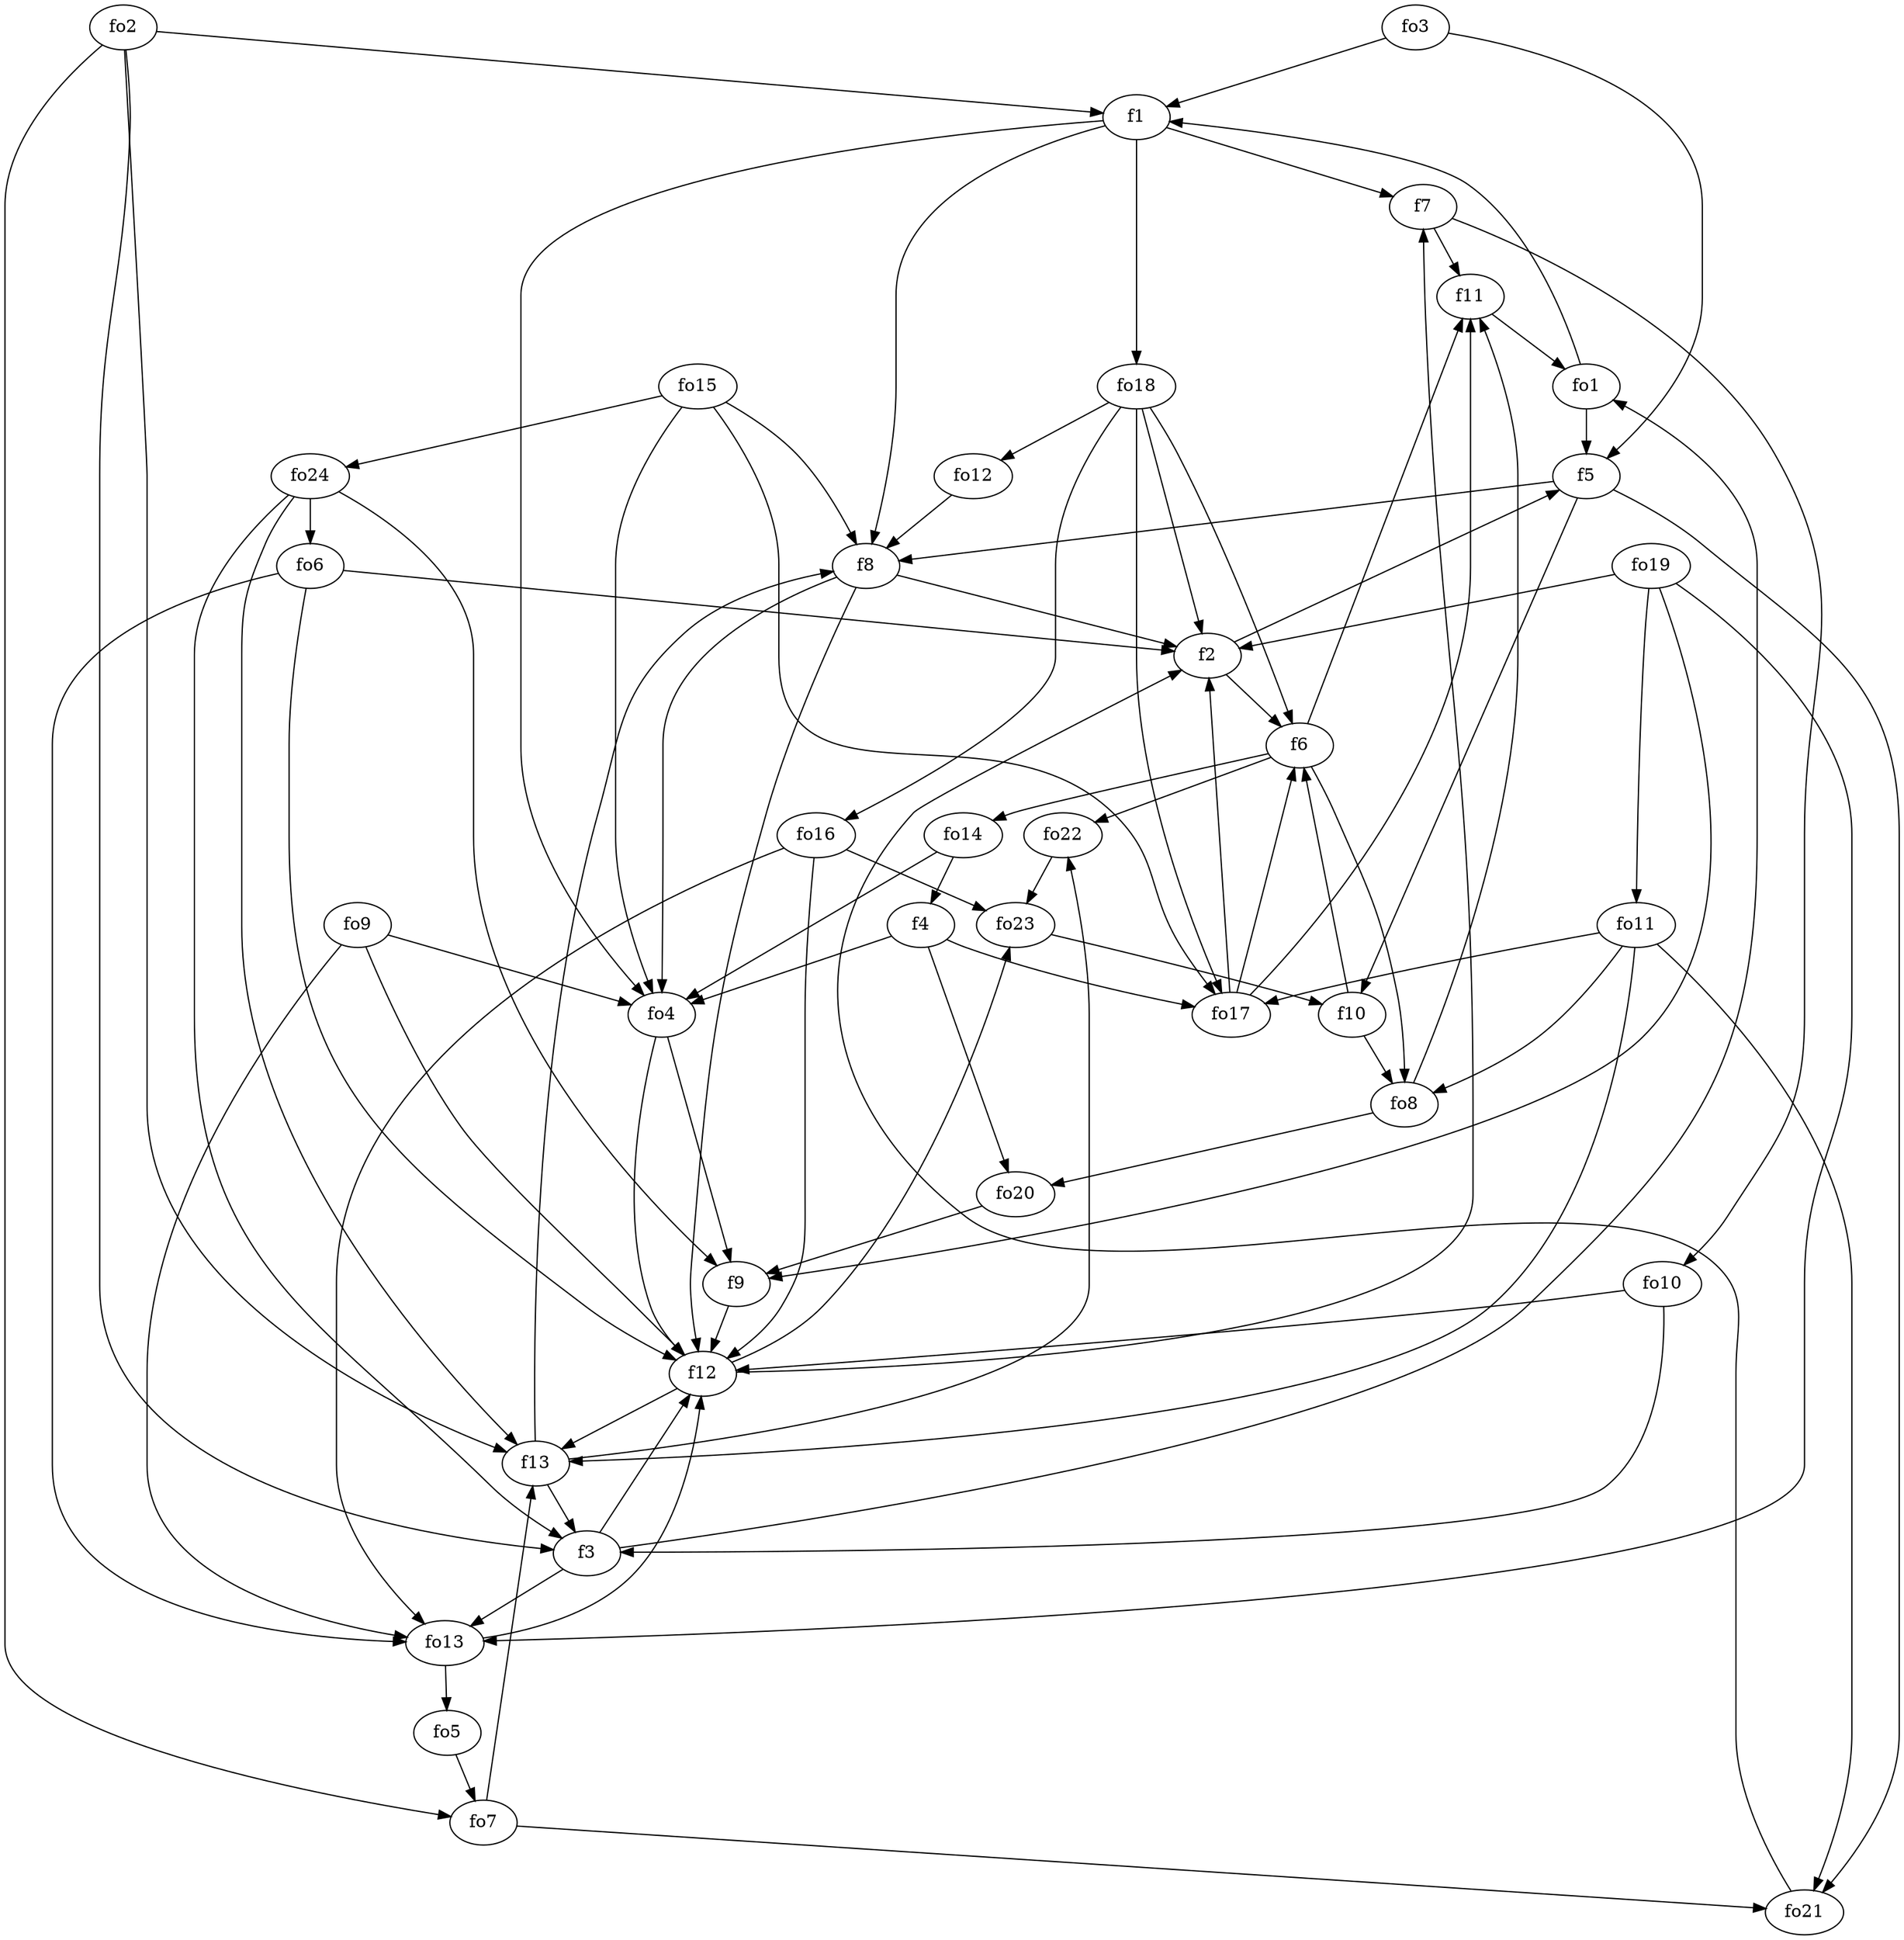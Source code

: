 strict digraph  {
f1;
f2;
f3;
f4;
f5;
f6;
f7;
f8;
f9;
f10;
f11;
f12;
f13;
fo1;
fo2;
fo3;
fo4;
fo5;
fo6;
fo7;
fo8;
fo9;
fo10;
fo11;
fo12;
fo13;
fo14;
fo15;
fo16;
fo17;
fo18;
fo19;
fo20;
fo21;
fo22;
fo23;
fo24;
f1 -> fo18  [weight=2];
f1 -> f8  [weight=2];
f1 -> f7  [weight=2];
f1 -> fo4  [weight=2];
f2 -> f6  [weight=2];
f2 -> f5  [weight=2];
f3 -> f12  [weight=2];
f3 -> fo1  [weight=2];
f3 -> fo13  [weight=2];
f4 -> fo20  [weight=2];
f4 -> fo17  [weight=2];
f4 -> fo4  [weight=2];
f5 -> f10  [weight=2];
f5 -> fo21  [weight=2];
f5 -> f8  [weight=2];
f6 -> fo22  [weight=2];
f6 -> fo14  [weight=2];
f6 -> fo8  [weight=2];
f6 -> f11  [weight=2];
f7 -> f11  [weight=2];
f7 -> fo10  [weight=2];
f8 -> f12  [weight=2];
f8 -> fo4  [weight=2];
f8 -> f2  [weight=2];
f9 -> f12  [weight=2];
f10 -> fo8  [weight=2];
f10 -> f6  [weight=2];
f11 -> fo1  [weight=2];
f12 -> fo23  [weight=2];
f12 -> f7  [weight=2];
f12 -> f13  [weight=2];
f13 -> f8  [weight=2];
f13 -> f3  [weight=2];
f13 -> fo22  [weight=2];
fo1 -> f1  [weight=2];
fo1 -> f5  [weight=2];
fo2 -> f3  [weight=2];
fo2 -> f1  [weight=2];
fo2 -> fo7  [weight=2];
fo2 -> f13  [weight=2];
fo3 -> f5  [weight=2];
fo3 -> f1  [weight=2];
fo4 -> f9  [weight=2];
fo4 -> f12  [weight=2];
fo5 -> fo7  [weight=2];
fo6 -> f12  [weight=2];
fo6 -> fo13  [weight=2];
fo6 -> f2  [weight=2];
fo7 -> fo21  [weight=2];
fo7 -> f13  [weight=2];
fo8 -> fo20  [weight=2];
fo8 -> f11  [weight=2];
fo9 -> f12  [weight=2];
fo9 -> fo4  [weight=2];
fo9 -> fo13  [weight=2];
fo10 -> f12  [weight=2];
fo10 -> f3  [weight=2];
fo11 -> fo17  [weight=2];
fo11 -> fo8  [weight=2];
fo11 -> f13  [weight=2];
fo11 -> fo21  [weight=2];
fo12 -> f8  [weight=2];
fo13 -> f12  [weight=2];
fo13 -> fo5  [weight=2];
fo14 -> fo4  [weight=2];
fo14 -> f4  [weight=2];
fo15 -> fo24  [weight=2];
fo15 -> fo4  [weight=2];
fo15 -> f8  [weight=2];
fo15 -> fo17  [weight=2];
fo16 -> fo13  [weight=2];
fo16 -> f12  [weight=2];
fo16 -> fo23  [weight=2];
fo17 -> f6  [weight=2];
fo17 -> f2  [weight=2];
fo17 -> f11  [weight=2];
fo18 -> fo17  [weight=2];
fo18 -> f2  [weight=2];
fo18 -> fo16  [weight=2];
fo18 -> fo12  [weight=2];
fo18 -> f6  [weight=2];
fo19 -> fo11  [weight=2];
fo19 -> f2  [weight=2];
fo19 -> f9  [weight=2];
fo19 -> fo13  [weight=2];
fo20 -> f9  [weight=2];
fo21 -> f2  [weight=2];
fo22 -> fo23  [weight=2];
fo23 -> f10  [weight=2];
fo24 -> f13  [weight=2];
fo24 -> fo6  [weight=2];
fo24 -> f3  [weight=2];
fo24 -> f9  [weight=2];
}
